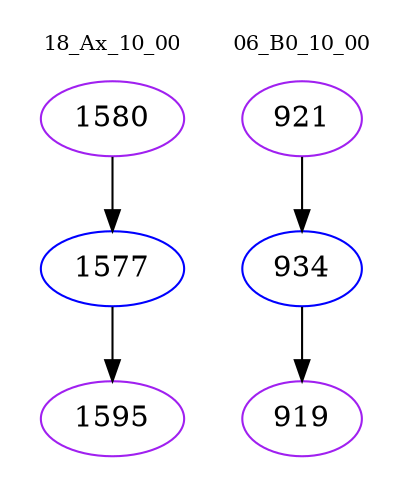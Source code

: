 digraph{
subgraph cluster_0 {
color = white
label = "18_Ax_10_00";
fontsize=10;
T0_1580 [label="1580", color="purple"]
T0_1580 -> T0_1577 [color="black"]
T0_1577 [label="1577", color="blue"]
T0_1577 -> T0_1595 [color="black"]
T0_1595 [label="1595", color="purple"]
}
subgraph cluster_1 {
color = white
label = "06_B0_10_00";
fontsize=10;
T1_921 [label="921", color="purple"]
T1_921 -> T1_934 [color="black"]
T1_934 [label="934", color="blue"]
T1_934 -> T1_919 [color="black"]
T1_919 [label="919", color="purple"]
}
}
